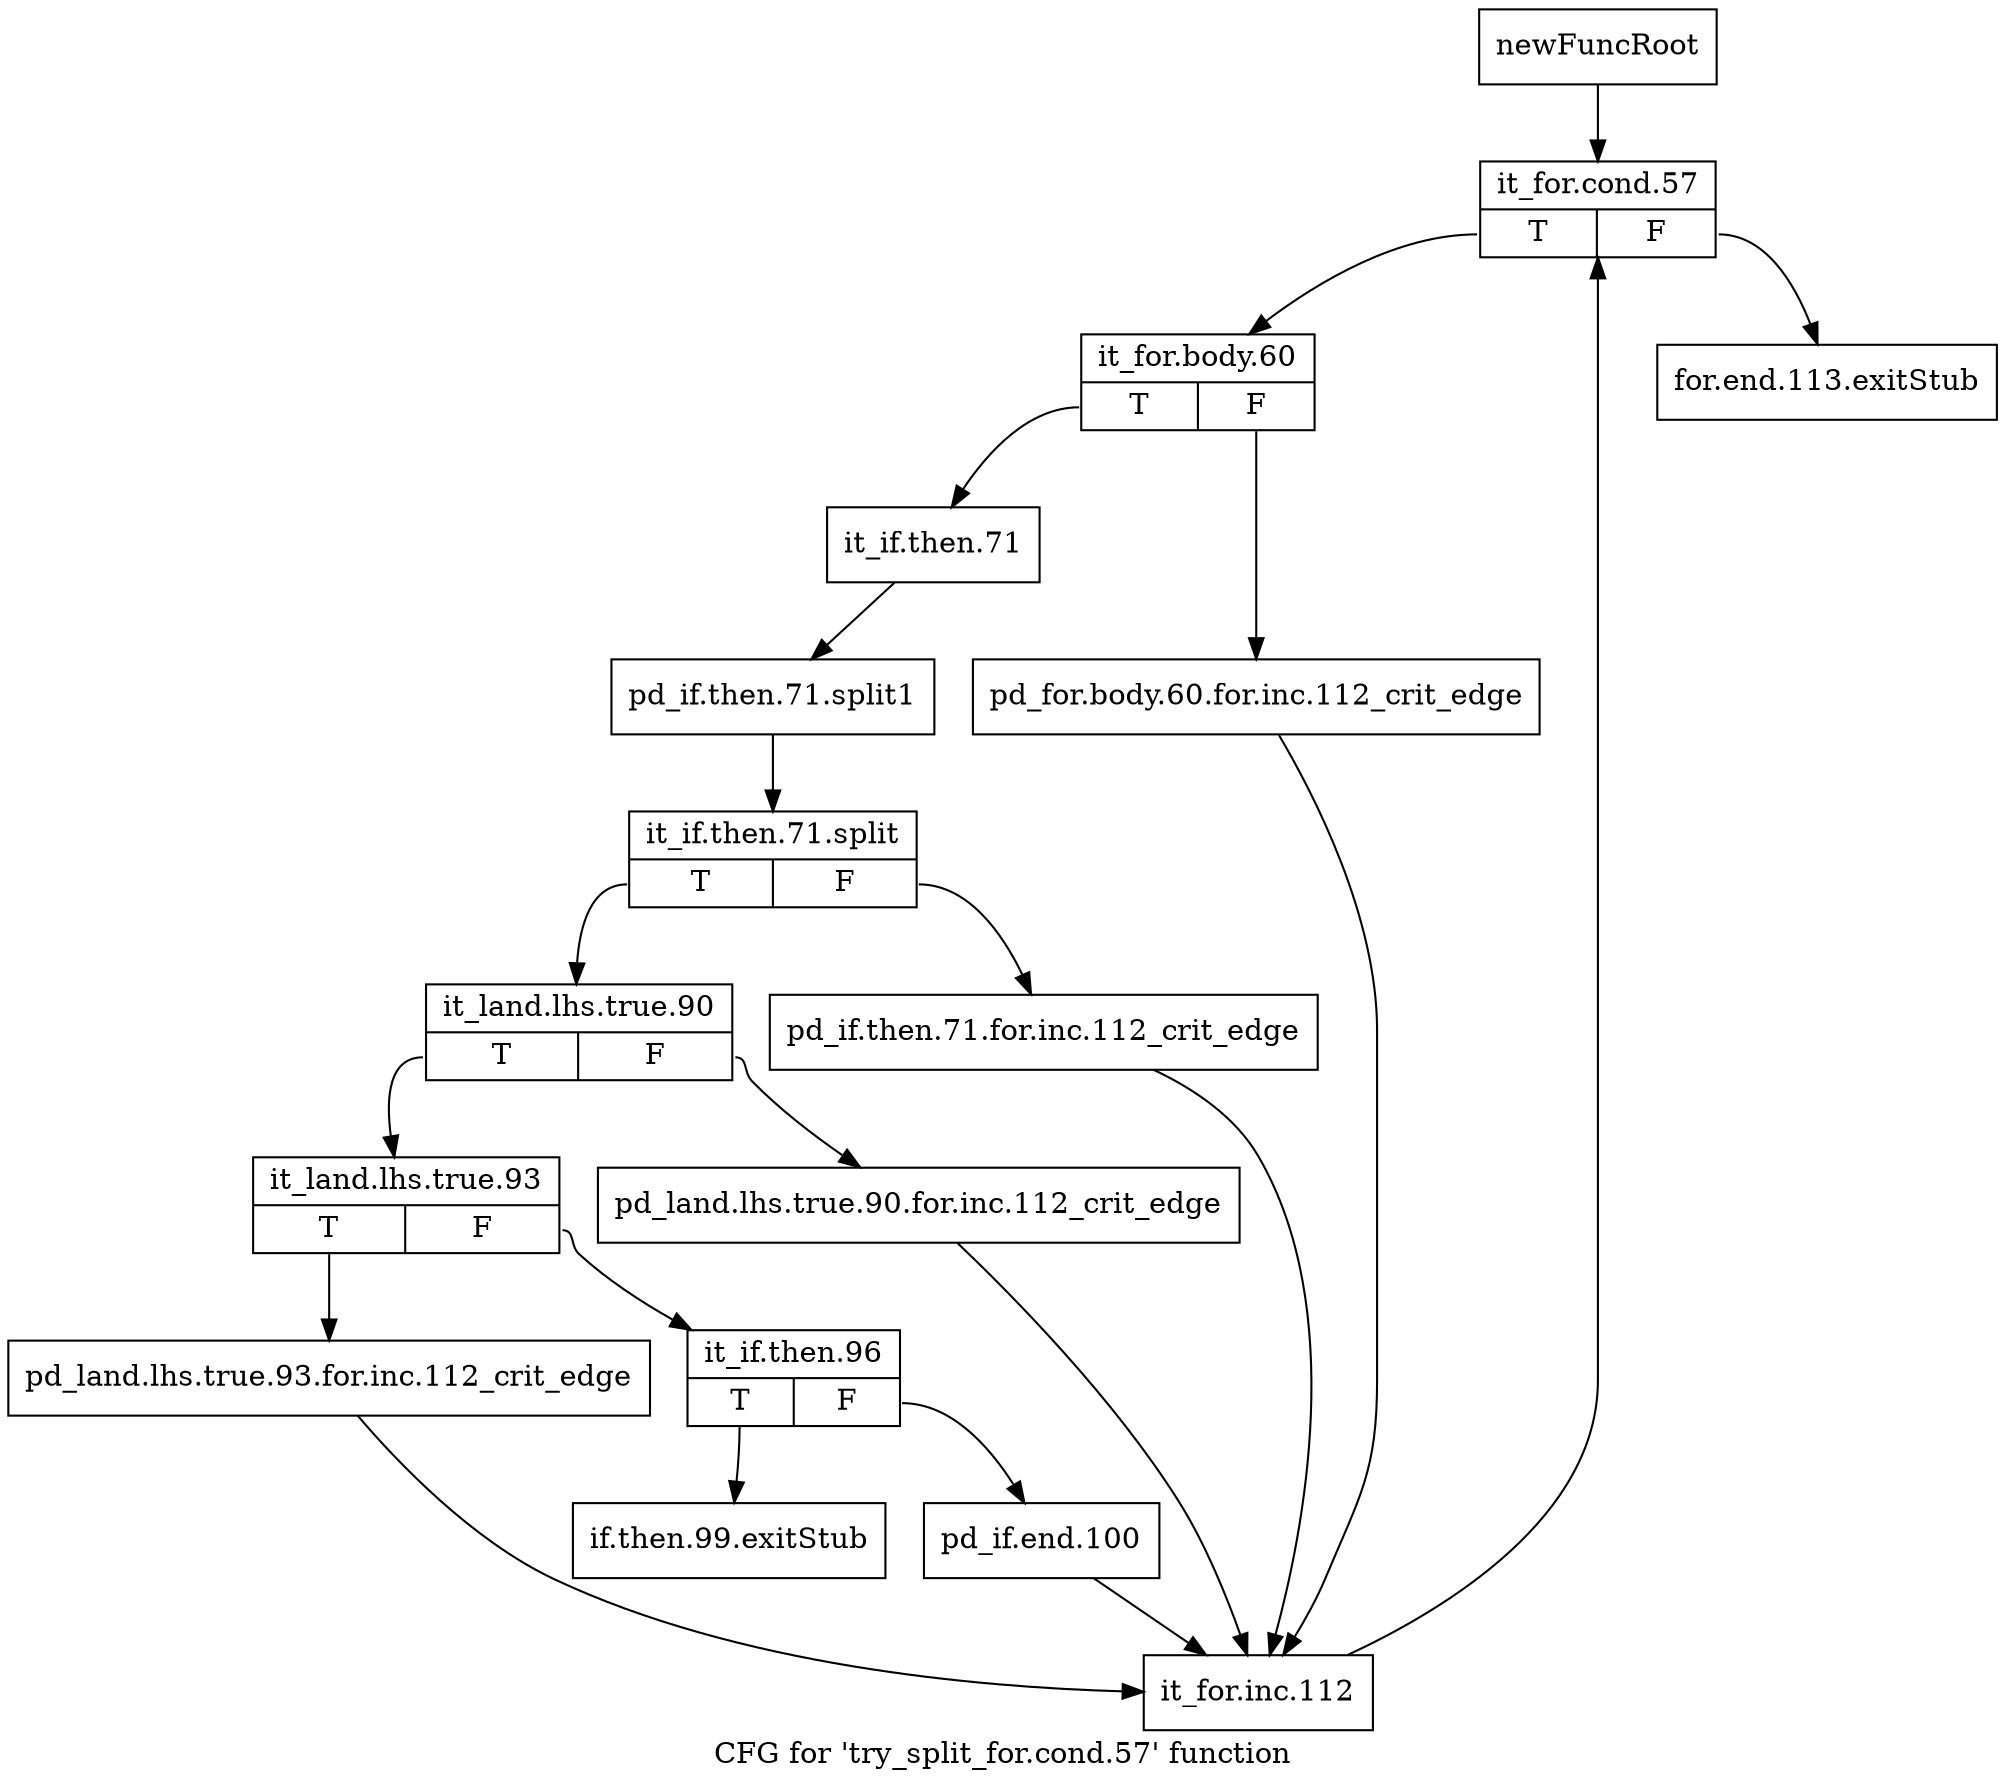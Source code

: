 digraph "CFG for 'try_split_for.cond.57' function" {
	label="CFG for 'try_split_for.cond.57' function";

	Node0xac60340 [shape=record,label="{newFuncRoot}"];
	Node0xac60340 -> Node0xac60430;
	Node0xac60390 [shape=record,label="{for.end.113.exitStub}"];
	Node0xac603e0 [shape=record,label="{if.then.99.exitStub}"];
	Node0xac60430 [shape=record,label="{it_for.cond.57|{<s0>T|<s1>F}}"];
	Node0xac60430:s0 -> Node0xac60480;
	Node0xac60430:s1 -> Node0xac60390;
	Node0xac60480 [shape=record,label="{it_for.body.60|{<s0>T|<s1>F}}"];
	Node0xac60480:s0 -> Node0xac60520;
	Node0xac60480:s1 -> Node0xac604d0;
	Node0xac604d0 [shape=record,label="{pd_for.body.60.for.inc.112_crit_edge}"];
	Node0xac604d0 -> Node0xac607a0;
	Node0xac60520 [shape=record,label="{it_if.then.71}"];
	Node0xac60520 -> Node0xf3e7a10;
	Node0xf3e7a10 [shape=record,label="{pd_if.then.71.split1}"];
	Node0xf3e7a10 -> Node0xf3e7d80;
	Node0xf3e7d80 [shape=record,label="{it_if.then.71.split|{<s0>T|<s1>F}}"];
	Node0xf3e7d80:s0 -> Node0xac605c0;
	Node0xf3e7d80:s1 -> Node0xac60570;
	Node0xac60570 [shape=record,label="{pd_if.then.71.for.inc.112_crit_edge}"];
	Node0xac60570 -> Node0xac607a0;
	Node0xac605c0 [shape=record,label="{it_land.lhs.true.90|{<s0>T|<s1>F}}"];
	Node0xac605c0:s0 -> Node0xac60660;
	Node0xac605c0:s1 -> Node0xac60610;
	Node0xac60610 [shape=record,label="{pd_land.lhs.true.90.for.inc.112_crit_edge}"];
	Node0xac60610 -> Node0xac607a0;
	Node0xac60660 [shape=record,label="{it_land.lhs.true.93|{<s0>T|<s1>F}}"];
	Node0xac60660:s0 -> Node0xac60750;
	Node0xac60660:s1 -> Node0xac606b0;
	Node0xac606b0 [shape=record,label="{it_if.then.96|{<s0>T|<s1>F}}"];
	Node0xac606b0:s0 -> Node0xac603e0;
	Node0xac606b0:s1 -> Node0xac60700;
	Node0xac60700 [shape=record,label="{pd_if.end.100}"];
	Node0xac60700 -> Node0xac607a0;
	Node0xac60750 [shape=record,label="{pd_land.lhs.true.93.for.inc.112_crit_edge}"];
	Node0xac60750 -> Node0xac607a0;
	Node0xac607a0 [shape=record,label="{it_for.inc.112}"];
	Node0xac607a0 -> Node0xac60430;
}
